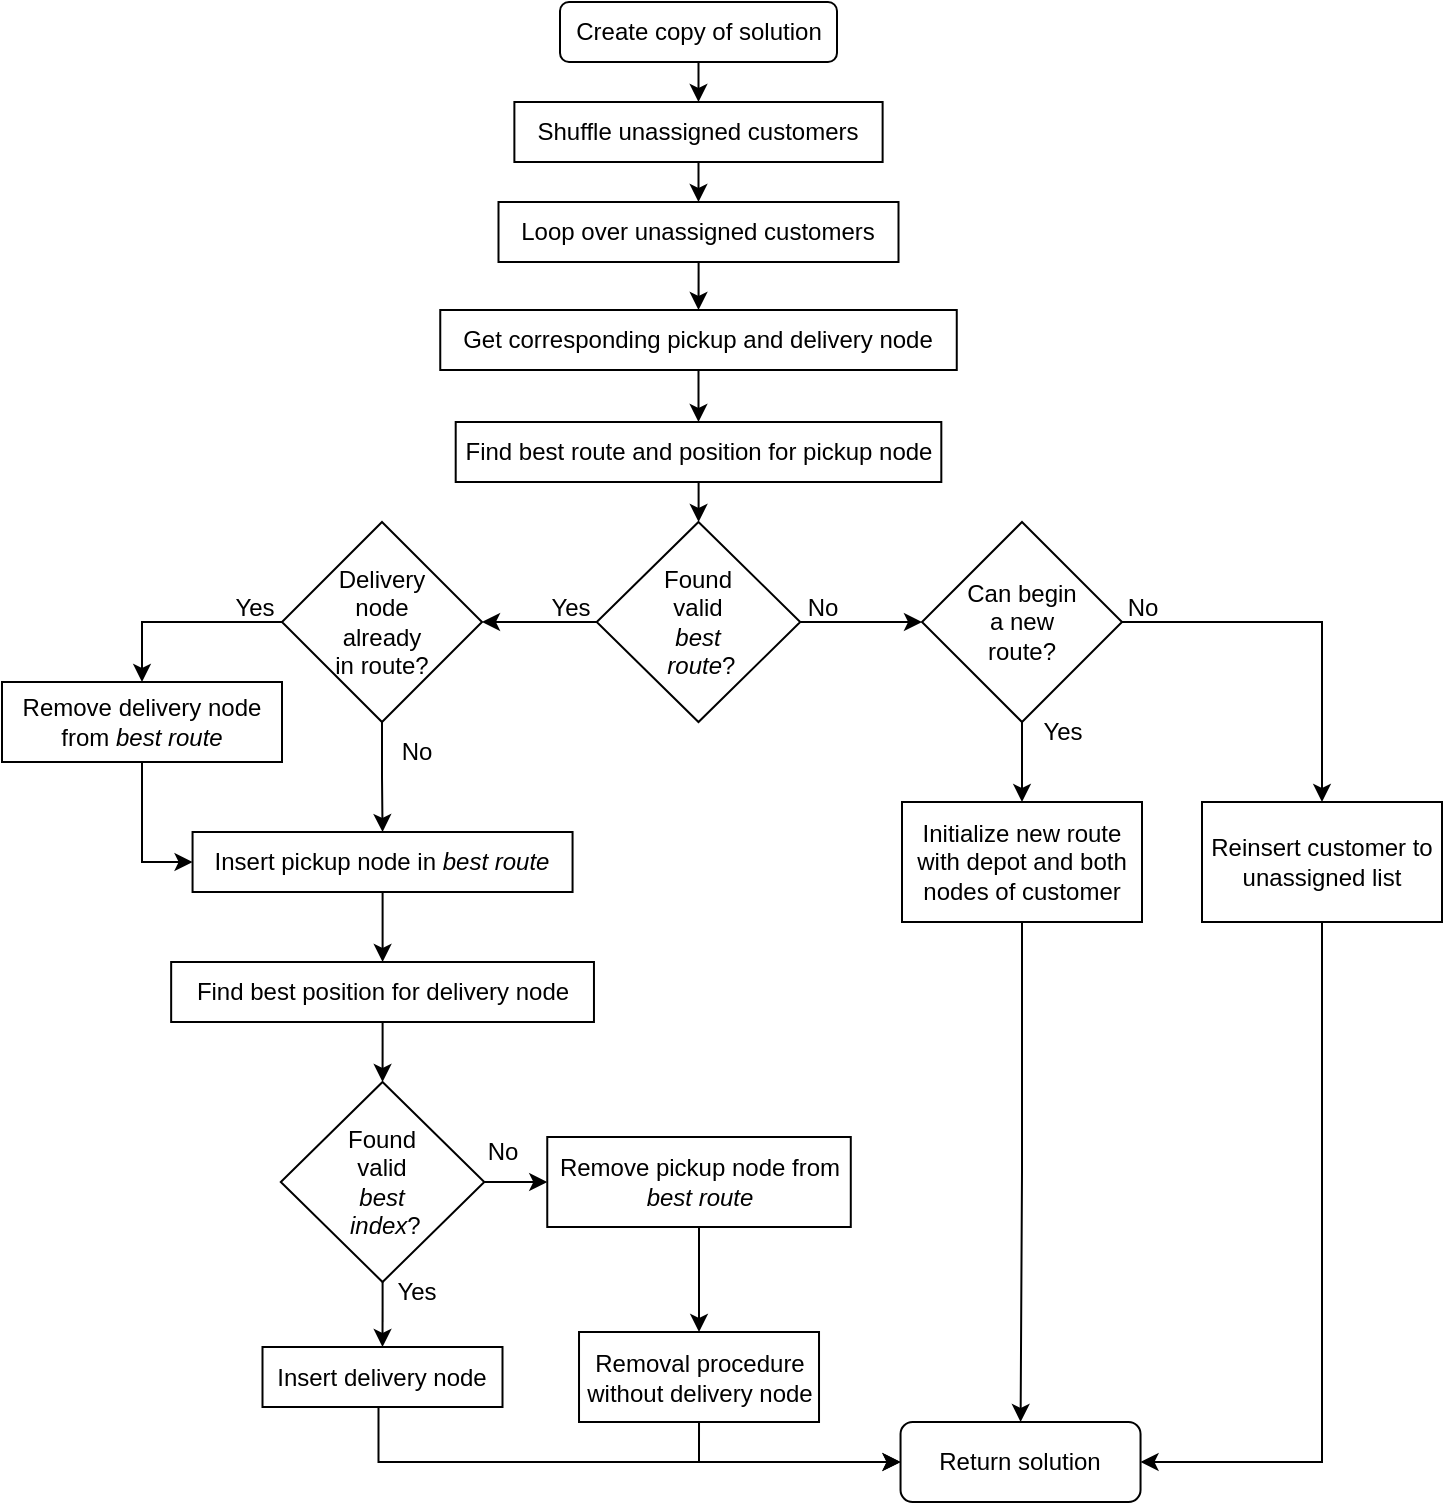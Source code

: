 <mxfile version="26.0.16">
  <diagram name="Page-1" id="AIDjuY0X4sI5p-hedaCK">
    <mxGraphModel dx="773" dy="869" grid="1" gridSize="10" guides="1" tooltips="1" connect="1" arrows="1" fold="1" page="1" pageScale="1" pageWidth="850" pageHeight="1100" math="0" shadow="0">
      <root>
        <mxCell id="0" />
        <mxCell id="1" parent="0" />
        <mxCell id="ePDYL5sQxY6PttKOibn2-94" style="edgeStyle=orthogonalEdgeStyle;rounded=0;orthogonalLoop=1;jettySize=auto;html=1;exitX=0.5;exitY=1;exitDx=0;exitDy=0;entryX=0.5;entryY=0;entryDx=0;entryDy=0;fontFamily=Helvetica;fontSize=12;fontColor=default;" edge="1" parent="1" source="ePDYL5sQxY6PttKOibn2-16" target="ePDYL5sQxY6PttKOibn2-53">
          <mxGeometry relative="1" as="geometry" />
        </mxCell>
        <mxCell id="ePDYL5sQxY6PttKOibn2-16" value="&lt;font style=&quot;font-size: 12px;&quot;&gt;Create copy of solution&lt;/font&gt;" style="rounded=1;whiteSpace=wrap;html=1;fontSize=12;glass=0;strokeWidth=1;shadow=0;fillColor=none;" vertex="1" parent="1">
          <mxGeometry x="319" y="50" width="138.5" height="30" as="geometry" />
        </mxCell>
        <mxCell id="ePDYL5sQxY6PttKOibn2-93" style="edgeStyle=orthogonalEdgeStyle;rounded=0;orthogonalLoop=1;jettySize=auto;html=1;entryX=0.5;entryY=0;entryDx=0;entryDy=0;fontFamily=Helvetica;fontSize=12;fontColor=default;" edge="1" parent="1" source="ePDYL5sQxY6PttKOibn2-53" target="ePDYL5sQxY6PttKOibn2-54">
          <mxGeometry relative="1" as="geometry" />
        </mxCell>
        <mxCell id="ePDYL5sQxY6PttKOibn2-53" value="Shuffle unassigned customers" style="rounded=0;whiteSpace=wrap;html=1;fillColor=none;" vertex="1" parent="1">
          <mxGeometry x="296.19" y="100" width="184.12" height="30" as="geometry" />
        </mxCell>
        <mxCell id="ePDYL5sQxY6PttKOibn2-92" style="edgeStyle=orthogonalEdgeStyle;rounded=0;orthogonalLoop=1;jettySize=auto;html=1;entryX=0.5;entryY=0;entryDx=0;entryDy=0;fontFamily=Helvetica;fontSize=12;fontColor=default;" edge="1" parent="1" source="ePDYL5sQxY6PttKOibn2-54" target="ePDYL5sQxY6PttKOibn2-56">
          <mxGeometry relative="1" as="geometry" />
        </mxCell>
        <mxCell id="ePDYL5sQxY6PttKOibn2-54" value="Loop over unassigned customers" style="rounded=0;whiteSpace=wrap;html=1;strokeColor=default;align=center;verticalAlign=middle;fontFamily=Helvetica;fontSize=12;fontColor=default;fillColor=none;" vertex="1" parent="1">
          <mxGeometry x="288.25" y="150" width="200" height="30" as="geometry" />
        </mxCell>
        <mxCell id="ePDYL5sQxY6PttKOibn2-91" style="edgeStyle=orthogonalEdgeStyle;rounded=0;orthogonalLoop=1;jettySize=auto;html=1;entryX=0.5;entryY=0;entryDx=0;entryDy=0;fontFamily=Helvetica;fontSize=12;fontColor=default;" edge="1" parent="1" source="ePDYL5sQxY6PttKOibn2-56" target="ePDYL5sQxY6PttKOibn2-57">
          <mxGeometry relative="1" as="geometry" />
        </mxCell>
        <mxCell id="ePDYL5sQxY6PttKOibn2-56" value="Get corresponding pickup and delivery node" style="rounded=0;whiteSpace=wrap;html=1;strokeColor=default;align=center;verticalAlign=middle;fontFamily=Helvetica;fontSize=12;fontColor=default;fillColor=none;" vertex="1" parent="1">
          <mxGeometry x="259.13" y="204" width="258.25" height="30" as="geometry" />
        </mxCell>
        <mxCell id="ePDYL5sQxY6PttKOibn2-89" value="" style="edgeStyle=orthogonalEdgeStyle;rounded=0;orthogonalLoop=1;jettySize=auto;html=1;fontFamily=Helvetica;fontSize=12;fontColor=default;" edge="1" parent="1" source="ePDYL5sQxY6PttKOibn2-57" target="ePDYL5sQxY6PttKOibn2-60">
          <mxGeometry relative="1" as="geometry" />
        </mxCell>
        <mxCell id="ePDYL5sQxY6PttKOibn2-57" value="Find best route and position for pickup node" style="rounded=0;whiteSpace=wrap;html=1;strokeColor=default;align=center;verticalAlign=middle;fontFamily=Helvetica;fontSize=12;fontColor=default;fillColor=none;" vertex="1" parent="1">
          <mxGeometry x="266.85" y="260" width="242.81" height="30" as="geometry" />
        </mxCell>
        <mxCell id="ePDYL5sQxY6PttKOibn2-63" style="edgeStyle=orthogonalEdgeStyle;rounded=0;orthogonalLoop=1;jettySize=auto;html=1;exitX=0;exitY=0.5;exitDx=0;exitDy=0;entryX=1;entryY=0.5;entryDx=0;entryDy=0;fontFamily=Helvetica;fontSize=12;fontColor=default;" edge="1" parent="1" source="ePDYL5sQxY6PttKOibn2-60" target="ePDYL5sQxY6PttKOibn2-62">
          <mxGeometry relative="1" as="geometry" />
        </mxCell>
        <mxCell id="ePDYL5sQxY6PttKOibn2-98" value="" style="edgeStyle=orthogonalEdgeStyle;rounded=0;orthogonalLoop=1;jettySize=auto;html=1;fontFamily=Helvetica;fontSize=12;fontColor=default;" edge="1" parent="1" source="ePDYL5sQxY6PttKOibn2-60" target="ePDYL5sQxY6PttKOibn2-97">
          <mxGeometry relative="1" as="geometry" />
        </mxCell>
        <mxCell id="ePDYL5sQxY6PttKOibn2-60" value="&lt;div&gt;Found&lt;/div&gt;&lt;div&gt;valid&lt;/div&gt;&lt;div&gt;&lt;i&gt;best&lt;/i&gt;&lt;/div&gt;&lt;div&gt;&lt;i&gt;&amp;nbsp;route&lt;/i&gt;?&lt;/div&gt;" style="rhombus;whiteSpace=wrap;html=1;rounded=0;strokeColor=default;align=center;verticalAlign=middle;fontFamily=Helvetica;fontSize=12;fontColor=default;fillColor=none;" vertex="1" parent="1">
          <mxGeometry x="337.37" y="310" width="101.75" height="100" as="geometry" />
        </mxCell>
        <mxCell id="ePDYL5sQxY6PttKOibn2-66" style="edgeStyle=orthogonalEdgeStyle;rounded=0;orthogonalLoop=1;jettySize=auto;html=1;exitX=0;exitY=0.5;exitDx=0;exitDy=0;entryX=0.5;entryY=0;entryDx=0;entryDy=0;fontFamily=Helvetica;fontSize=12;fontColor=default;" edge="1" parent="1" source="ePDYL5sQxY6PttKOibn2-62" target="ePDYL5sQxY6PttKOibn2-65">
          <mxGeometry relative="1" as="geometry" />
        </mxCell>
        <mxCell id="ePDYL5sQxY6PttKOibn2-68" style="edgeStyle=orthogonalEdgeStyle;rounded=0;orthogonalLoop=1;jettySize=auto;html=1;entryX=0.5;entryY=0;entryDx=0;entryDy=0;fontFamily=Helvetica;fontSize=12;fontColor=default;" edge="1" parent="1" source="ePDYL5sQxY6PttKOibn2-62" target="ePDYL5sQxY6PttKOibn2-67">
          <mxGeometry relative="1" as="geometry" />
        </mxCell>
        <mxCell id="ePDYL5sQxY6PttKOibn2-62" value="&lt;div&gt;Delivery &lt;br&gt;&lt;/div&gt;&lt;div&gt;node&lt;/div&gt;&lt;div&gt;already&lt;/div&gt;&lt;div&gt;in route?&lt;/div&gt;" style="rhombus;whiteSpace=wrap;html=1;rounded=0;strokeColor=default;align=center;verticalAlign=middle;fontFamily=Helvetica;fontSize=12;fontColor=default;fillColor=none;" vertex="1" parent="1">
          <mxGeometry x="180" y="310" width="100" height="100" as="geometry" />
        </mxCell>
        <mxCell id="ePDYL5sQxY6PttKOibn2-64" value="Yes" style="text;html=1;align=center;verticalAlign=middle;resizable=0;points=[];autosize=1;strokeColor=none;fillColor=none;fontFamily=Helvetica;fontSize=12;fontColor=default;" vertex="1" parent="1">
          <mxGeometry x="304.25" y="338" width="40" height="30" as="geometry" />
        </mxCell>
        <mxCell id="ePDYL5sQxY6PttKOibn2-69" style="edgeStyle=orthogonalEdgeStyle;rounded=0;orthogonalLoop=1;jettySize=auto;html=1;entryX=0;entryY=0.5;entryDx=0;entryDy=0;fontFamily=Helvetica;fontSize=12;fontColor=default;" edge="1" parent="1" source="ePDYL5sQxY6PttKOibn2-65" target="ePDYL5sQxY6PttKOibn2-67">
          <mxGeometry relative="1" as="geometry" />
        </mxCell>
        <mxCell id="ePDYL5sQxY6PttKOibn2-65" value="Remove delivery node from &lt;i&gt;best route&lt;/i&gt;" style="rounded=0;whiteSpace=wrap;html=1;strokeColor=default;align=center;verticalAlign=middle;fontFamily=Helvetica;fontSize=12;fontColor=default;fillColor=none;" vertex="1" parent="1">
          <mxGeometry x="40" y="390" width="140" height="40" as="geometry" />
        </mxCell>
        <mxCell id="ePDYL5sQxY6PttKOibn2-123" style="edgeStyle=orthogonalEdgeStyle;rounded=0;orthogonalLoop=1;jettySize=auto;html=1;fontFamily=Helvetica;fontSize=12;fontColor=default;" edge="1" parent="1" source="ePDYL5sQxY6PttKOibn2-67" target="ePDYL5sQxY6PttKOibn2-121">
          <mxGeometry relative="1" as="geometry" />
        </mxCell>
        <mxCell id="ePDYL5sQxY6PttKOibn2-67" value="Insert pickup node in &lt;i&gt;best route&lt;/i&gt;" style="rounded=0;whiteSpace=wrap;html=1;strokeColor=default;align=center;verticalAlign=middle;fontFamily=Helvetica;fontSize=12;fontColor=default;fillColor=none;" vertex="1" parent="1">
          <mxGeometry x="135.28" y="465" width="190" height="30" as="geometry" />
        </mxCell>
        <mxCell id="ePDYL5sQxY6PttKOibn2-70" value="Yes" style="text;html=1;align=center;verticalAlign=middle;resizable=0;points=[];autosize=1;strokeColor=none;fillColor=none;fontFamily=Helvetica;fontSize=12;fontColor=default;" vertex="1" parent="1">
          <mxGeometry x="146" y="338" width="40" height="30" as="geometry" />
        </mxCell>
        <mxCell id="ePDYL5sQxY6PttKOibn2-71" value="No" style="text;html=1;align=center;verticalAlign=middle;resizable=0;points=[];autosize=1;strokeColor=none;fillColor=none;fontFamily=Helvetica;fontSize=12;fontColor=default;" vertex="1" parent="1">
          <mxGeometry x="226.85" y="410" width="40" height="30" as="geometry" />
        </mxCell>
        <mxCell id="ePDYL5sQxY6PttKOibn2-113" style="edgeStyle=orthogonalEdgeStyle;rounded=0;orthogonalLoop=1;jettySize=auto;html=1;entryX=0;entryY=0.5;entryDx=0;entryDy=0;fontFamily=Helvetica;fontSize=12;fontColor=default;" edge="1" parent="1" source="ePDYL5sQxY6PttKOibn2-79" target="ePDYL5sQxY6PttKOibn2-106">
          <mxGeometry relative="1" as="geometry">
            <Array as="points">
              <mxPoint x="228.27" y="780" />
            </Array>
          </mxGeometry>
        </mxCell>
        <mxCell id="ePDYL5sQxY6PttKOibn2-79" value="Insert delivery node" style="rounded=0;whiteSpace=wrap;html=1;strokeColor=default;align=center;verticalAlign=middle;fontFamily=Helvetica;fontSize=12;fontColor=default;fillColor=none;" vertex="1" parent="1">
          <mxGeometry x="170.25" y="722.5" width="120" height="30" as="geometry" />
        </mxCell>
        <mxCell id="ePDYL5sQxY6PttKOibn2-83" value="Yes" style="text;html=1;align=center;verticalAlign=middle;resizable=0;points=[];autosize=1;strokeColor=none;fillColor=none;fontFamily=Helvetica;fontSize=12;fontColor=default;" vertex="1" parent="1">
          <mxGeometry x="227.12" y="680" width="40" height="30" as="geometry" />
        </mxCell>
        <mxCell id="ePDYL5sQxY6PttKOibn2-87" value="" style="edgeStyle=orthogonalEdgeStyle;rounded=0;orthogonalLoop=1;jettySize=auto;html=1;fontFamily=Helvetica;fontSize=12;fontColor=default;" edge="1" parent="1" source="ePDYL5sQxY6PttKOibn2-84" target="ePDYL5sQxY6PttKOibn2-86">
          <mxGeometry relative="1" as="geometry" />
        </mxCell>
        <mxCell id="ePDYL5sQxY6PttKOibn2-84" value="&lt;div&gt;Remove pickup node from &lt;i&gt;best route&lt;/i&gt;&lt;/div&gt;" style="whiteSpace=wrap;html=1;fillColor=none;rounded=0;" vertex="1" parent="1">
          <mxGeometry x="312.63" y="617.5" width="151.76" height="45" as="geometry" />
        </mxCell>
        <mxCell id="ePDYL5sQxY6PttKOibn2-115" style="edgeStyle=orthogonalEdgeStyle;rounded=0;orthogonalLoop=1;jettySize=auto;html=1;exitX=0.5;exitY=1;exitDx=0;exitDy=0;entryX=0;entryY=0.5;entryDx=0;entryDy=0;fontFamily=Helvetica;fontSize=12;fontColor=default;" edge="1" parent="1" source="ePDYL5sQxY6PttKOibn2-86" target="ePDYL5sQxY6PttKOibn2-106">
          <mxGeometry relative="1" as="geometry" />
        </mxCell>
        <mxCell id="ePDYL5sQxY6PttKOibn2-86" value="Removal procedure without delivery node" style="whiteSpace=wrap;html=1;fillColor=none;rounded=0;" vertex="1" parent="1">
          <mxGeometry x="328.51" y="715" width="120" height="45" as="geometry" />
        </mxCell>
        <mxCell id="ePDYL5sQxY6PttKOibn2-88" value="No" style="text;html=1;align=center;verticalAlign=middle;resizable=0;points=[];autosize=1;strokeColor=none;fillColor=none;fontFamily=Helvetica;fontSize=12;fontColor=default;" vertex="1" parent="1">
          <mxGeometry x="270.27" y="610" width="40" height="30" as="geometry" />
        </mxCell>
        <mxCell id="ePDYL5sQxY6PttKOibn2-101" value="" style="edgeStyle=orthogonalEdgeStyle;rounded=0;orthogonalLoop=1;jettySize=auto;html=1;fontFamily=Helvetica;fontSize=12;fontColor=default;" edge="1" parent="1" source="ePDYL5sQxY6PttKOibn2-97" target="ePDYL5sQxY6PttKOibn2-100">
          <mxGeometry relative="1" as="geometry" />
        </mxCell>
        <mxCell id="ePDYL5sQxY6PttKOibn2-104" value="" style="edgeStyle=orthogonalEdgeStyle;rounded=0;orthogonalLoop=1;jettySize=auto;html=1;fontFamily=Helvetica;fontSize=12;fontColor=default;" edge="1" parent="1" source="ePDYL5sQxY6PttKOibn2-97" target="ePDYL5sQxY6PttKOibn2-103">
          <mxGeometry relative="1" as="geometry" />
        </mxCell>
        <mxCell id="ePDYL5sQxY6PttKOibn2-97" value="&lt;div&gt;Can begin&lt;/div&gt;&lt;div&gt;a new &lt;br&gt;&lt;/div&gt;&lt;div&gt;route?&lt;/div&gt;" style="rhombus;whiteSpace=wrap;html=1;rounded=0;strokeColor=default;align=center;verticalAlign=middle;fontFamily=Helvetica;fontSize=12;fontColor=default;fillColor=none;" vertex="1" parent="1">
          <mxGeometry x="500" y="310" width="100" height="100" as="geometry" />
        </mxCell>
        <mxCell id="ePDYL5sQxY6PttKOibn2-99" value="No" style="text;html=1;align=center;verticalAlign=middle;resizable=0;points=[];autosize=1;strokeColor=none;fillColor=none;fontFamily=Helvetica;fontSize=12;fontColor=default;" vertex="1" parent="1">
          <mxGeometry x="430" y="338" width="40" height="30" as="geometry" />
        </mxCell>
        <mxCell id="ePDYL5sQxY6PttKOibn2-120" style="edgeStyle=orthogonalEdgeStyle;rounded=0;orthogonalLoop=1;jettySize=auto;html=1;fontFamily=Helvetica;fontSize=12;fontColor=default;" edge="1" parent="1" source="ePDYL5sQxY6PttKOibn2-100" target="ePDYL5sQxY6PttKOibn2-106">
          <mxGeometry relative="1" as="geometry" />
        </mxCell>
        <mxCell id="ePDYL5sQxY6PttKOibn2-100" value="&lt;div&gt;Initialize new route&lt;/div&gt;&lt;div&gt;with depot and both nodes of customer&lt;/div&gt;" style="whiteSpace=wrap;html=1;fillColor=none;rounded=0;" vertex="1" parent="1">
          <mxGeometry x="490" y="450" width="120" height="60" as="geometry" />
        </mxCell>
        <mxCell id="ePDYL5sQxY6PttKOibn2-102" value="Yes" style="text;html=1;align=center;verticalAlign=middle;resizable=0;points=[];autosize=1;strokeColor=none;fillColor=none;fontFamily=Helvetica;fontSize=12;fontColor=default;" vertex="1" parent="1">
          <mxGeometry x="550" y="400" width="40" height="30" as="geometry" />
        </mxCell>
        <mxCell id="ePDYL5sQxY6PttKOibn2-108" style="edgeStyle=orthogonalEdgeStyle;rounded=0;orthogonalLoop=1;jettySize=auto;html=1;entryX=1;entryY=0.5;entryDx=0;entryDy=0;fontFamily=Helvetica;fontSize=12;fontColor=default;" edge="1" parent="1" source="ePDYL5sQxY6PttKOibn2-103" target="ePDYL5sQxY6PttKOibn2-106">
          <mxGeometry relative="1" as="geometry">
            <Array as="points">
              <mxPoint x="700" y="780" />
            </Array>
          </mxGeometry>
        </mxCell>
        <mxCell id="ePDYL5sQxY6PttKOibn2-103" value="Reinsert customer to unassigned list" style="whiteSpace=wrap;html=1;fillColor=none;rounded=0;" vertex="1" parent="1">
          <mxGeometry x="640" y="450" width="120" height="60" as="geometry" />
        </mxCell>
        <mxCell id="ePDYL5sQxY6PttKOibn2-105" value="No" style="text;html=1;align=center;verticalAlign=middle;resizable=0;points=[];autosize=1;strokeColor=none;fillColor=none;fontFamily=Helvetica;fontSize=12;fontColor=default;" vertex="1" parent="1">
          <mxGeometry x="590" y="338" width="40" height="30" as="geometry" />
        </mxCell>
        <mxCell id="ePDYL5sQxY6PttKOibn2-106" value="Return solution" style="rounded=1;whiteSpace=wrap;html=1;strokeColor=default;align=center;verticalAlign=middle;fontFamily=Helvetica;fontSize=12;fontColor=default;fillColor=none;" vertex="1" parent="1">
          <mxGeometry x="489.27" y="760" width="120" height="40" as="geometry" />
        </mxCell>
        <mxCell id="ePDYL5sQxY6PttKOibn2-118" style="edgeStyle=orthogonalEdgeStyle;rounded=0;orthogonalLoop=1;jettySize=auto;html=1;entryX=0.5;entryY=0;entryDx=0;entryDy=0;fontFamily=Helvetica;fontSize=12;fontColor=default;" edge="1" parent="1" source="ePDYL5sQxY6PttKOibn2-117" target="ePDYL5sQxY6PttKOibn2-79">
          <mxGeometry relative="1" as="geometry" />
        </mxCell>
        <mxCell id="ePDYL5sQxY6PttKOibn2-119" style="edgeStyle=orthogonalEdgeStyle;rounded=0;orthogonalLoop=1;jettySize=auto;html=1;exitX=1;exitY=0.5;exitDx=0;exitDy=0;entryX=0;entryY=0.5;entryDx=0;entryDy=0;fontFamily=Helvetica;fontSize=12;fontColor=default;" edge="1" parent="1" source="ePDYL5sQxY6PttKOibn2-117" target="ePDYL5sQxY6PttKOibn2-84">
          <mxGeometry relative="1" as="geometry" />
        </mxCell>
        <mxCell id="ePDYL5sQxY6PttKOibn2-117" value="&lt;div&gt;Found&lt;/div&gt;&lt;div&gt;valid&lt;/div&gt;&lt;div&gt;&lt;i&gt;best&lt;/i&gt;&lt;/div&gt;&lt;div&gt;&lt;i&gt;&amp;nbsp;index&lt;/i&gt;?&lt;/div&gt;" style="rhombus;whiteSpace=wrap;html=1;rounded=0;strokeColor=default;align=center;verticalAlign=middle;fontFamily=Helvetica;fontSize=12;fontColor=default;fillColor=none;" vertex="1" parent="1">
          <mxGeometry x="179.4" y="590" width="101.75" height="100" as="geometry" />
        </mxCell>
        <mxCell id="ePDYL5sQxY6PttKOibn2-122" style="edgeStyle=orthogonalEdgeStyle;rounded=0;orthogonalLoop=1;jettySize=auto;html=1;entryX=0.5;entryY=0;entryDx=0;entryDy=0;fontFamily=Helvetica;fontSize=12;fontColor=default;" edge="1" parent="1" source="ePDYL5sQxY6PttKOibn2-121" target="ePDYL5sQxY6PttKOibn2-117">
          <mxGeometry relative="1" as="geometry" />
        </mxCell>
        <mxCell id="ePDYL5sQxY6PttKOibn2-121" value="Find best position for delivery node" style="rounded=0;whiteSpace=wrap;html=1;strokeColor=default;align=center;verticalAlign=middle;fontFamily=Helvetica;fontSize=12;fontColor=default;fillColor=none;" vertex="1" parent="1">
          <mxGeometry x="124.58" y="530" width="211.4" height="30" as="geometry" />
        </mxCell>
      </root>
    </mxGraphModel>
  </diagram>
</mxfile>
